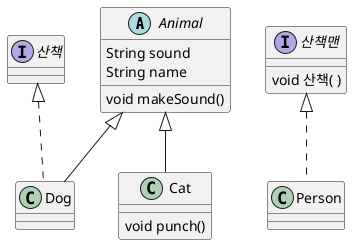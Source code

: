 @startuml
abstract class Animal {
String sound
String name
void makeSound()
}
class Dog extends Animal implements 산책 {
}
class Cat extends Animal {
void punch()
}
class Person implements 산책맨
interface 산책맨 {
void 산책( )
}
@enduml